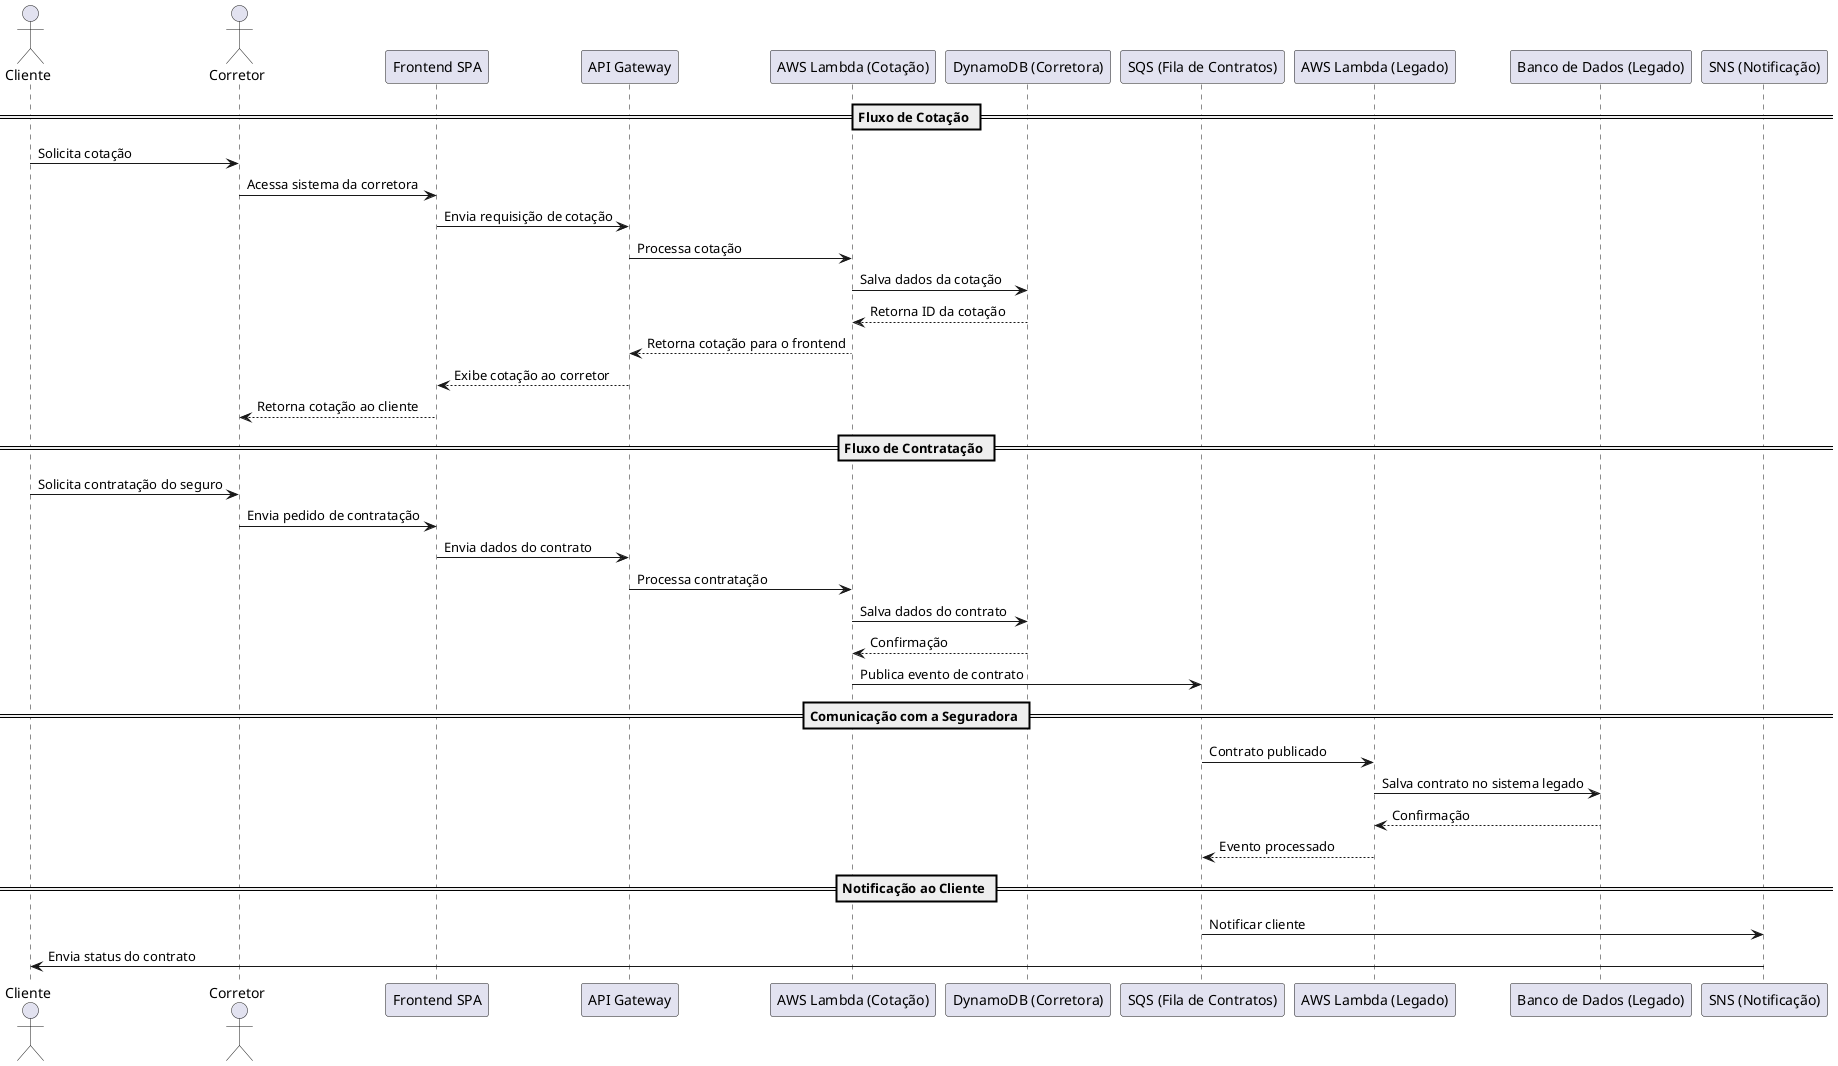 @startuml Jornadas

actor Cliente
actor Corretor

participant "Frontend SPA" as SPA
participant "API Gateway" as API
participant "AWS Lambda (Cotação)" as LambdaCotacao
participant "DynamoDB (Corretora)" as DynamoCorretora
participant "SQS (Fila de Contratos)" as SQS
participant "AWS Lambda (Legado)" as LambdaLegado
participant "Banco de Dados (Legado)" as BDLegado
participant "SNS (Notificação)" as SNS

== Fluxo de Cotação ==
Cliente -> Corretor : Solicita cotação
Corretor -> SPA : Acessa sistema da corretora
SPA -> API : Envia requisição de cotação
API -> LambdaCotacao : Processa cotação
LambdaCotacao -> DynamoCorretora : Salva dados da cotação
DynamoCorretora --> LambdaCotacao : Retorna ID da cotação
LambdaCotacao --> API : Retorna cotação para o frontend
API --> SPA : Exibe cotação ao corretor
SPA --> Corretor : Retorna cotação ao cliente

== Fluxo de Contratação ==
Cliente -> Corretor : Solicita contratação do seguro
Corretor -> SPA : Envia pedido de contratação
SPA -> API : Envia dados do contrato
API -> LambdaCotacao : Processa contratação
LambdaCotacao -> DynamoCorretora : Salva dados do contrato
DynamoCorretora --> LambdaCotacao : Confirmação
LambdaCotacao -> SQS : Publica evento de contrato

== Comunicação com a Seguradora ==
SQS -> LambdaLegado : Contrato publicado
LambdaLegado -> BDLegado : Salva contrato no sistema legado
BDLegado --> LambdaLegado : Confirmação
LambdaLegado --> SQS : Evento processado

== Notificação ao Cliente ==
SQS -> SNS : Notificar cliente
SNS -> Cliente : Envia status do contrato

@enduml
